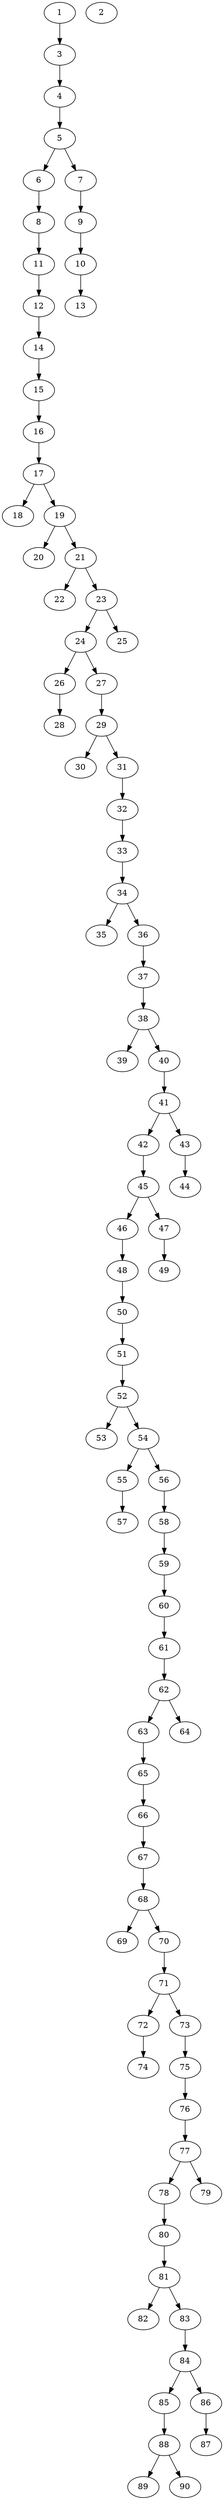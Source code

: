 // DAG automatically generated by daggen at Wed Apr 12 12:20:57 2017
// ./daggen --dot -n 90 --jump=1 --fat=0.2 --regularity=0.6 --density=0.4 
digraph G {
  1 [size="368293445632", alpha="0.13"]
  1 -> 3 [size ="411041792"]
  2 [size="29005930376", alpha="0.12"]
  3 [size="40599996791", alpha="0.07"]
  3 -> 4 [size ="838860800"]
  4 [size="134217728000", alpha="0.12"]
  4 -> 5 [size ="209715200"]
  5 [size="134217728000", alpha="0.06"]
  5 -> 6 [size ="209715200"]
  5 -> 7 [size ="209715200"]
  6 [size="33676044896", alpha="0.11"]
  6 -> 8 [size ="536870912"]
  7 [size="28991029248", alpha="0.08"]
  7 -> 9 [size ="75497472"]
  8 [size="7419913596", alpha="0.01"]
  8 -> 11 [size ="301989888"]
  9 [size="9092821570", alpha="0.18"]
  9 -> 10 [size ="33554432"]
  10 [size="6814851138", alpha="0.12"]
  10 -> 13 [size ="536870912"]
  11 [size="337557056178", alpha="0.04"]
  11 -> 12 [size ="679477248"]
  12 [size="68719476736", alpha="0.14"]
  12 -> 14 [size ="134217728"]
  13 [size="368293445632", alpha="0.07"]
  14 [size="184968678349", alpha="0.13"]
  14 -> 15 [size ="209715200"]
  15 [size="106215712872", alpha="0.17"]
  15 -> 16 [size ="134217728"]
  16 [size="10005643666", alpha="0.16"]
  16 -> 17 [size ="536870912"]
  17 [size="5808790734", alpha="0.19"]
  17 -> 18 [size ="134217728"]
  17 -> 19 [size ="134217728"]
  18 [size="549755813888", alpha="0.10"]
  19 [size="182173377185", alpha="0.13"]
  19 -> 20 [size ="209715200"]
  19 -> 21 [size ="209715200"]
  20 [size="825889911329", alpha="0.11"]
  21 [size="1073741824000", alpha="0.08"]
  21 -> 22 [size ="838860800"]
  21 -> 23 [size ="838860800"]
  22 [size="953532767864", alpha="0.03"]
  23 [size="68719476736", alpha="0.20"]
  23 -> 24 [size ="134217728"]
  23 -> 25 [size ="134217728"]
  24 [size="134217728000", alpha="0.12"]
  24 -> 26 [size ="209715200"]
  24 -> 27 [size ="209715200"]
  25 [size="270132866396", alpha="0.05"]
  26 [size="549755813888", alpha="0.02"]
  26 -> 28 [size ="536870912"]
  27 [size="376353437467", alpha="0.11"]
  27 -> 29 [size ="411041792"]
  28 [size="12130814124", alpha="0.20"]
  29 [size="472610568230", alpha="0.07"]
  29 -> 30 [size ="301989888"]
  29 -> 31 [size ="301989888"]
  30 [size="549755813888", alpha="0.01"]
  31 [size="15480567414", alpha="0.20"]
  31 -> 32 [size ="411041792"]
  32 [size="277777477687", alpha="0.20"]
  32 -> 33 [size ="209715200"]
  33 [size="68719476736", alpha="0.00"]
  33 -> 34 [size ="134217728"]
  34 [size="68719476736", alpha="0.17"]
  34 -> 35 [size ="134217728"]
  34 -> 36 [size ="134217728"]
  35 [size="451966040335", alpha="0.10"]
  36 [size="1152682459", alpha="0.11"]
  36 -> 37 [size ="33554432"]
  37 [size="310820239293", alpha="0.04"]
  37 -> 38 [size ="209715200"]
  38 [size="134217728000", alpha="0.01"]
  38 -> 39 [size ="209715200"]
  38 -> 40 [size ="209715200"]
  39 [size="518368688832", alpha="0.08"]
  40 [size="8589934592", alpha="0.08"]
  40 -> 41 [size ="33554432"]
  41 [size="549755813888", alpha="0.01"]
  41 -> 42 [size ="536870912"]
  41 -> 43 [size ="536870912"]
  42 [size="368293445632", alpha="0.03"]
  42 -> 45 [size ="411041792"]
  43 [size="190209146559", alpha="0.11"]
  43 -> 44 [size ="301989888"]
  44 [size="549755813888", alpha="0.04"]
  45 [size="306842287", alpha="0.11"]
  45 -> 46 [size ="33554432"]
  45 -> 47 [size ="33554432"]
  46 [size="13765109725", alpha="0.09"]
  46 -> 48 [size ="301989888"]
  47 [size="1073741824000", alpha="0.01"]
  47 -> 49 [size ="838860800"]
  48 [size="68719476736", alpha="0.01"]
  48 -> 50 [size ="134217728"]
  49 [size="37386372897", alpha="0.10"]
  50 [size="1688272470", alpha="0.17"]
  50 -> 51 [size ="209715200"]
  51 [size="68719476736", alpha="0.02"]
  51 -> 52 [size ="134217728"]
  52 [size="231928233984", alpha="0.12"]
  52 -> 53 [size ="301989888"]
  52 -> 54 [size ="301989888"]
  53 [size="231928233984", alpha="0.19"]
  54 [size="134217728000", alpha="0.07"]
  54 -> 55 [size ="209715200"]
  54 -> 56 [size ="209715200"]
  55 [size="4412841159", alpha="0.14"]
  55 -> 57 [size ="209715200"]
  56 [size="15781492182", alpha="0.07"]
  56 -> 58 [size ="301989888"]
  57 [size="368293445632", alpha="0.00"]
  58 [size="23875977676", alpha="0.03"]
  58 -> 59 [size ="679477248"]
  59 [size="375707053503", alpha="0.06"]
  59 -> 60 [size ="679477248"]
  60 [size="19632302162", alpha="0.04"]
  60 -> 61 [size ="536870912"]
  61 [size="1129211724", alpha="0.12"]
  61 -> 62 [size ="134217728"]
  62 [size="549755813888", alpha="0.03"]
  62 -> 63 [size ="536870912"]
  62 -> 64 [size ="536870912"]
  63 [size="782757789696", alpha="0.05"]
  63 -> 65 [size ="679477248"]
  64 [size="1324730176", alpha="0.15"]
  65 [size="134217728000", alpha="0.05"]
  65 -> 66 [size ="209715200"]
  66 [size="933621796097", alpha="0.14"]
  66 -> 67 [size ="838860800"]
  67 [size="27703474995", alpha="0.11"]
  67 -> 68 [size ="679477248"]
  68 [size="8589934592", alpha="0.06"]
  68 -> 69 [size ="33554432"]
  68 -> 70 [size ="33554432"]
  69 [size="40339102296", alpha="0.12"]
  70 [size="17529842218", alpha="0.05"]
  70 -> 71 [size ="301989888"]
  71 [size="28991029248", alpha="0.06"]
  71 -> 72 [size ="75497472"]
  71 -> 73 [size ="75497472"]
  72 [size="1067323267", alpha="0.11"]
  72 -> 74 [size ="75497472"]
  73 [size="231928233984", alpha="0.09"]
  73 -> 75 [size ="301989888"]
  74 [size="81205502320", alpha="0.05"]
  75 [size="222955339984", alpha="0.16"]
  75 -> 76 [size ="536870912"]
  76 [size="27639090850", alpha="0.18"]
  76 -> 77 [size ="33554432"]
  77 [size="134217728000", alpha="0.18"]
  77 -> 78 [size ="209715200"]
  77 -> 79 [size ="209715200"]
  78 [size="19262909909", alpha="0.04"]
  78 -> 80 [size ="838860800"]
  79 [size="782757789696", alpha="0.20"]
  80 [size="26103560924", alpha="0.07"]
  80 -> 81 [size ="679477248"]
  81 [size="131564242465", alpha="0.15"]
  81 -> 82 [size ="209715200"]
  81 -> 83 [size ="209715200"]
  82 [size="18345505802", alpha="0.03"]
  83 [size="1648016774", alpha="0.02"]
  83 -> 84 [size ="33554432"]
  84 [size="2074595153", alpha="0.14"]
  84 -> 85 [size ="134217728"]
  84 -> 86 [size ="134217728"]
  85 [size="28991029248", alpha="0.04"]
  85 -> 88 [size ="75497472"]
  86 [size="28308167052", alpha="0.12"]
  86 -> 87 [size ="536870912"]
  87 [size="436153743918", alpha="0.06"]
  88 [size="82998958877", alpha="0.15"]
  88 -> 89 [size ="209715200"]
  88 -> 90 [size ="209715200"]
  89 [size="248225645157", alpha="0.18"]
  90 [size="134217728000", alpha="0.09"]
}
